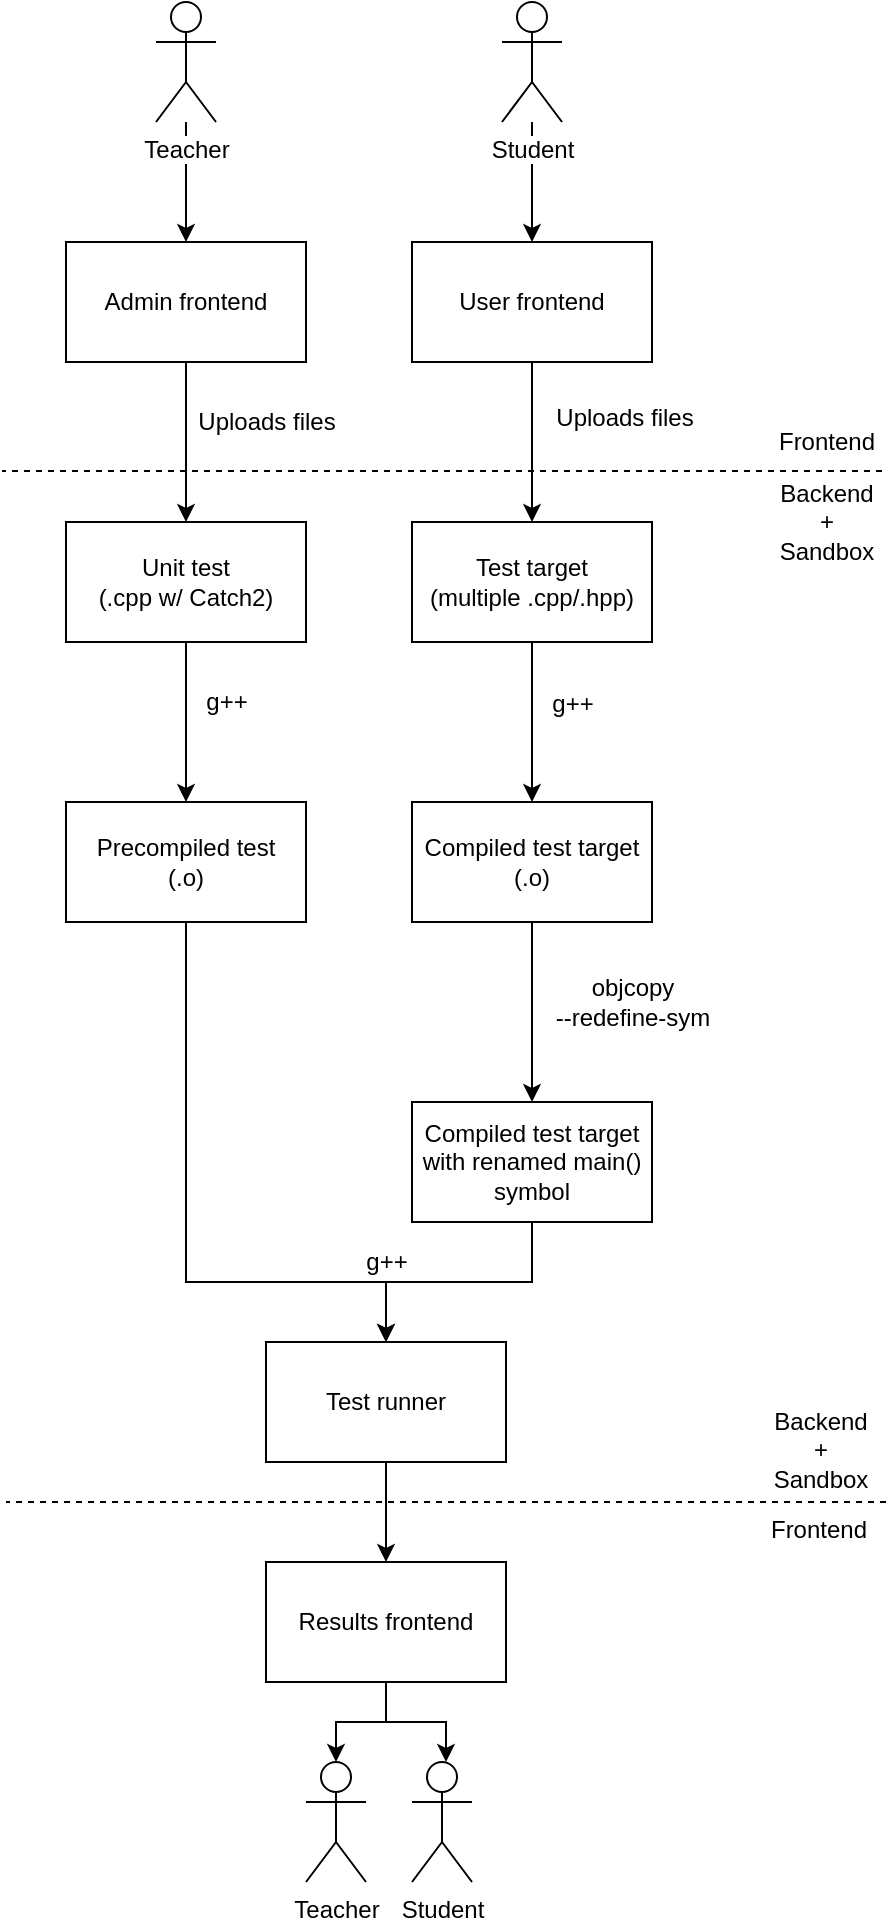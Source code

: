 <mxfile version="12.2.0" type="device" pages="1"><diagram id="9fiNRp4LIdPLhDaHDBNt" name="Page-1"><mxGraphModel dx="805" dy="441" grid="1" gridSize="10" guides="1" tooltips="1" connect="1" arrows="1" fold="1" page="1" pageScale="1" pageWidth="827" pageHeight="1169" math="0" shadow="0"><root><mxCell id="0"/><mxCell id="1" parent="0"/><mxCell id="iC7m7Cq1ihi1IhGLhhPm-21" style="edgeStyle=orthogonalEdgeStyle;rounded=0;orthogonalLoop=1;jettySize=auto;html=1;exitX=0.5;exitY=1;exitDx=0;exitDy=0;entryX=0.5;entryY=0;entryDx=0;entryDy=0;" edge="1" parent="1" source="iC7m7Cq1ihi1IhGLhhPm-1" target="iC7m7Cq1ihi1IhGLhhPm-2"><mxGeometry relative="1" as="geometry"/></mxCell><mxCell id="iC7m7Cq1ihi1IhGLhhPm-34" value="g++" style="text;html=1;resizable=0;points=[];align=center;verticalAlign=middle;labelBackgroundColor=#ffffff;" vertex="1" connectable="0" parent="iC7m7Cq1ihi1IhGLhhPm-21"><mxGeometry x="-0.208" y="-1" relative="1" as="geometry"><mxPoint x="21" y="-1.5" as="offset"/></mxGeometry></mxCell><mxCell id="iC7m7Cq1ihi1IhGLhhPm-1" value="Unit test&lt;br&gt;(.cpp w/ Catch2)" style="rounded=0;whiteSpace=wrap;html=1;" vertex="1" parent="1"><mxGeometry x="70" y="370" width="120" height="60" as="geometry"/></mxCell><mxCell id="iC7m7Cq1ihi1IhGLhhPm-26" style="edgeStyle=orthogonalEdgeStyle;rounded=0;orthogonalLoop=1;jettySize=auto;html=1;entryX=0.5;entryY=0;entryDx=0;entryDy=0;" edge="1" parent="1" source="iC7m7Cq1ihi1IhGLhhPm-2" target="iC7m7Cq1ihi1IhGLhhPm-17"><mxGeometry relative="1" as="geometry"><Array as="points"><mxPoint x="130" y="750"/><mxPoint x="230" y="750"/></Array></mxGeometry></mxCell><mxCell id="iC7m7Cq1ihi1IhGLhhPm-2" value="Precompiled test &lt;br&gt;(.o)" style="rounded=0;whiteSpace=wrap;html=1;" vertex="1" parent="1"><mxGeometry x="70" y="510" width="120" height="60" as="geometry"/></mxCell><mxCell id="iC7m7Cq1ihi1IhGLhhPm-6" style="edgeStyle=orthogonalEdgeStyle;rounded=0;orthogonalLoop=1;jettySize=auto;html=1;" edge="1" parent="1" source="iC7m7Cq1ihi1IhGLhhPm-4" target="iC7m7Cq1ihi1IhGLhhPm-5"><mxGeometry relative="1" as="geometry"/></mxCell><mxCell id="iC7m7Cq1ihi1IhGLhhPm-8" value="g++" style="text;html=1;resizable=0;points=[];align=center;verticalAlign=middle;labelBackgroundColor=#ffffff;" vertex="1" connectable="0" parent="iC7m7Cq1ihi1IhGLhhPm-6"><mxGeometry x="-0.254" y="2" relative="1" as="geometry"><mxPoint x="18" y="0.5" as="offset"/></mxGeometry></mxCell><mxCell id="iC7m7Cq1ihi1IhGLhhPm-4" value="Test target&lt;br&gt;(multiple .cpp/.hpp)" style="rounded=0;whiteSpace=wrap;html=1;" vertex="1" parent="1"><mxGeometry x="243" y="370" width="120" height="60" as="geometry"/></mxCell><mxCell id="iC7m7Cq1ihi1IhGLhhPm-10" style="edgeStyle=orthogonalEdgeStyle;rounded=0;orthogonalLoop=1;jettySize=auto;html=1;entryX=0.5;entryY=0;entryDx=0;entryDy=0;" edge="1" parent="1" source="iC7m7Cq1ihi1IhGLhhPm-5" target="iC7m7Cq1ihi1IhGLhhPm-9"><mxGeometry relative="1" as="geometry"/></mxCell><mxCell id="iC7m7Cq1ihi1IhGLhhPm-14" value="objcopy &lt;br&gt;--redefine-sym" style="text;html=1;resizable=0;points=[];align=center;verticalAlign=middle;labelBackgroundColor=#ffffff;" vertex="1" connectable="0" parent="iC7m7Cq1ihi1IhGLhhPm-10"><mxGeometry x="-0.133" y="1" relative="1" as="geometry"><mxPoint x="49" y="0.5" as="offset"/></mxGeometry></mxCell><mxCell id="iC7m7Cq1ihi1IhGLhhPm-5" value="Compiled test target&lt;br&gt;(.o)" style="rounded=0;whiteSpace=wrap;html=1;" vertex="1" parent="1"><mxGeometry x="243" y="510" width="120" height="60" as="geometry"/></mxCell><mxCell id="iC7m7Cq1ihi1IhGLhhPm-25" style="edgeStyle=orthogonalEdgeStyle;rounded=0;orthogonalLoop=1;jettySize=auto;html=1;exitX=0.5;exitY=1;exitDx=0;exitDy=0;entryX=0.5;entryY=0;entryDx=0;entryDy=0;" edge="1" parent="1" source="iC7m7Cq1ihi1IhGLhhPm-9" target="iC7m7Cq1ihi1IhGLhhPm-17"><mxGeometry relative="1" as="geometry"/></mxCell><mxCell id="iC7m7Cq1ihi1IhGLhhPm-27" value="g++" style="text;html=1;resizable=0;points=[];align=center;verticalAlign=middle;labelBackgroundColor=#ffffff;" vertex="1" connectable="0" parent="iC7m7Cq1ihi1IhGLhhPm-25"><mxGeometry x="0.492" y="1" relative="1" as="geometry"><mxPoint x="-4" y="-11" as="offset"/></mxGeometry></mxCell><mxCell id="iC7m7Cq1ihi1IhGLhhPm-9" value="Compiled test target with renamed main() symbol" style="rounded=0;whiteSpace=wrap;html=1;" vertex="1" parent="1"><mxGeometry x="243" y="660" width="120" height="60" as="geometry"/></mxCell><mxCell id="iC7m7Cq1ihi1IhGLhhPm-42" style="edgeStyle=orthogonalEdgeStyle;rounded=0;orthogonalLoop=1;jettySize=auto;html=1;exitX=0.5;exitY=1;exitDx=0;exitDy=0;entryX=0.5;entryY=0;entryDx=0;entryDy=0;" edge="1" parent="1" source="iC7m7Cq1ihi1IhGLhhPm-17" target="iC7m7Cq1ihi1IhGLhhPm-41"><mxGeometry relative="1" as="geometry"/></mxCell><mxCell id="iC7m7Cq1ihi1IhGLhhPm-17" value="Test runner" style="rounded=0;whiteSpace=wrap;html=1;" vertex="1" parent="1"><mxGeometry x="170" y="780" width="120" height="60" as="geometry"/></mxCell><mxCell id="iC7m7Cq1ihi1IhGLhhPm-31" style="edgeStyle=orthogonalEdgeStyle;rounded=0;orthogonalLoop=1;jettySize=auto;html=1;" edge="1" parent="1" source="iC7m7Cq1ihi1IhGLhhPm-29" target="iC7m7Cq1ihi1IhGLhhPm-30"><mxGeometry relative="1" as="geometry"/></mxCell><mxCell id="iC7m7Cq1ihi1IhGLhhPm-29" value="Teacher" style="shape=umlActor;verticalLabelPosition=bottom;labelBackgroundColor=#ffffff;verticalAlign=top;html=1;" vertex="1" parent="1"><mxGeometry x="115" y="110" width="30" height="60" as="geometry"/></mxCell><mxCell id="iC7m7Cq1ihi1IhGLhhPm-32" style="edgeStyle=orthogonalEdgeStyle;rounded=0;orthogonalLoop=1;jettySize=auto;html=1;entryX=0.5;entryY=0;entryDx=0;entryDy=0;" edge="1" parent="1" source="iC7m7Cq1ihi1IhGLhhPm-30" target="iC7m7Cq1ihi1IhGLhhPm-1"><mxGeometry relative="1" as="geometry"/></mxCell><mxCell id="iC7m7Cq1ihi1IhGLhhPm-39" value="Uploads files" style="text;html=1;resizable=0;points=[];align=center;verticalAlign=middle;labelBackgroundColor=#ffffff;" vertex="1" connectable="0" parent="iC7m7Cq1ihi1IhGLhhPm-32"><mxGeometry x="-0.202" y="1" relative="1" as="geometry"><mxPoint x="39" y="-2" as="offset"/></mxGeometry></mxCell><mxCell id="iC7m7Cq1ihi1IhGLhhPm-30" value="Admin frontend" style="rounded=0;whiteSpace=wrap;html=1;" vertex="1" parent="1"><mxGeometry x="70" y="230" width="120" height="60" as="geometry"/></mxCell><mxCell id="iC7m7Cq1ihi1IhGLhhPm-38" style="edgeStyle=orthogonalEdgeStyle;rounded=0;orthogonalLoop=1;jettySize=auto;html=1;" edge="1" parent="1" source="iC7m7Cq1ihi1IhGLhhPm-35" target="iC7m7Cq1ihi1IhGLhhPm-4"><mxGeometry relative="1" as="geometry"/></mxCell><mxCell id="iC7m7Cq1ihi1IhGLhhPm-35" value="User frontend" style="rounded=0;whiteSpace=wrap;html=1;" vertex="1" parent="1"><mxGeometry x="243" y="230" width="120" height="60" as="geometry"/></mxCell><mxCell id="iC7m7Cq1ihi1IhGLhhPm-37" value="" style="edgeStyle=orthogonalEdgeStyle;rounded=0;orthogonalLoop=1;jettySize=auto;html=1;" edge="1" parent="1" source="iC7m7Cq1ihi1IhGLhhPm-36" target="iC7m7Cq1ihi1IhGLhhPm-35"><mxGeometry relative="1" as="geometry"/></mxCell><mxCell id="iC7m7Cq1ihi1IhGLhhPm-36" value="Student" style="shape=umlActor;verticalLabelPosition=bottom;labelBackgroundColor=#ffffff;verticalAlign=top;html=1;" vertex="1" parent="1"><mxGeometry x="288" y="110" width="30" height="60" as="geometry"/></mxCell><mxCell id="iC7m7Cq1ihi1IhGLhhPm-40" value="Uploads files" style="text;html=1;resizable=0;points=[];align=center;verticalAlign=middle;labelBackgroundColor=#ffffff;" vertex="1" connectable="0" parent="1"><mxGeometry x="310" y="319.905" as="geometry"><mxPoint x="39" y="-2" as="offset"/></mxGeometry></mxCell><mxCell id="iC7m7Cq1ihi1IhGLhhPm-49" style="edgeStyle=orthogonalEdgeStyle;rounded=0;orthogonalLoop=1;jettySize=auto;html=1;exitX=0.5;exitY=1;exitDx=0;exitDy=0;entryX=0.567;entryY=0;entryDx=0;entryDy=0;entryPerimeter=0;" edge="1" parent="1" source="iC7m7Cq1ihi1IhGLhhPm-41" target="iC7m7Cq1ihi1IhGLhhPm-44"><mxGeometry relative="1" as="geometry"/></mxCell><mxCell id="iC7m7Cq1ihi1IhGLhhPm-50" style="edgeStyle=orthogonalEdgeStyle;rounded=0;orthogonalLoop=1;jettySize=auto;html=1;exitX=0.5;exitY=1;exitDx=0;exitDy=0;entryX=0.5;entryY=0;entryDx=0;entryDy=0;entryPerimeter=0;" edge="1" parent="1" source="iC7m7Cq1ihi1IhGLhhPm-41" target="iC7m7Cq1ihi1IhGLhhPm-43"><mxGeometry relative="1" as="geometry"/></mxCell><mxCell id="iC7m7Cq1ihi1IhGLhhPm-41" value="Results frontend" style="rounded=0;whiteSpace=wrap;html=1;" vertex="1" parent="1"><mxGeometry x="170" y="890" width="120" height="60" as="geometry"/></mxCell><mxCell id="iC7m7Cq1ihi1IhGLhhPm-43" value="Teacher" style="shape=umlActor;verticalLabelPosition=bottom;labelBackgroundColor=#ffffff;verticalAlign=top;html=1;" vertex="1" parent="1"><mxGeometry x="190" y="990" width="30" height="60" as="geometry"/></mxCell><mxCell id="iC7m7Cq1ihi1IhGLhhPm-44" value="Student" style="shape=umlActor;verticalLabelPosition=bottom;labelBackgroundColor=#ffffff;verticalAlign=top;html=1;" vertex="1" parent="1"><mxGeometry x="243" y="990" width="30" height="60" as="geometry"/></mxCell><mxCell id="iC7m7Cq1ihi1IhGLhhPm-51" value="" style="endArrow=none;dashed=1;html=1;" edge="1" parent="1"><mxGeometry width="50" height="50" relative="1" as="geometry"><mxPoint x="480" y="860" as="sourcePoint"/><mxPoint x="40" y="860" as="targetPoint"/></mxGeometry></mxCell><mxCell id="iC7m7Cq1ihi1IhGLhhPm-52" value="" style="endArrow=none;dashed=1;html=1;" edge="1" parent="1"><mxGeometry width="50" height="50" relative="1" as="geometry"><mxPoint x="478" y="344.5" as="sourcePoint"/><mxPoint x="38" y="344.5" as="targetPoint"/></mxGeometry></mxCell><mxCell id="iC7m7Cq1ihi1IhGLhhPm-53" value="Frontend" style="text;html=1;resizable=0;points=[];align=center;verticalAlign=middle;labelBackgroundColor=#ffffff;" vertex="1" connectable="0" parent="iC7m7Cq1ihi1IhGLhhPm-52"><mxGeometry x="-0.846" y="2" relative="1" as="geometry"><mxPoint x="5.5" y="-16.5" as="offset"/></mxGeometry></mxCell><mxCell id="iC7m7Cq1ihi1IhGLhhPm-54" value="Backend&lt;br&gt;+&lt;br&gt;Sandbox" style="text;html=1;resizable=0;points=[];align=center;verticalAlign=middle;labelBackgroundColor=#ffffff;" vertex="1" connectable="0" parent="iC7m7Cq1ihi1IhGLhhPm-52"><mxGeometry x="-0.885" y="2" relative="1" as="geometry"><mxPoint x="-3" y="23.5" as="offset"/></mxGeometry></mxCell><mxCell id="iC7m7Cq1ihi1IhGLhhPm-55" value="Frontend" style="text;html=1;resizable=0;points=[];align=center;verticalAlign=middle;labelBackgroundColor=#ffffff;" vertex="1" connectable="0" parent="1"><mxGeometry x="439.786" y="890" as="geometry"><mxPoint x="5.5" y="-16.5" as="offset"/></mxGeometry></mxCell><mxCell id="iC7m7Cq1ihi1IhGLhhPm-56" value="Backend&lt;br&gt;+&lt;br&gt;Sandbox" style="text;html=1;resizable=0;points=[];align=center;verticalAlign=middle;labelBackgroundColor=#ffffff;" vertex="1" connectable="0" parent="1"><mxGeometry x="449.857" y="820" as="geometry"><mxPoint x="-3" y="13.5" as="offset"/></mxGeometry></mxCell></root></mxGraphModel></diagram></mxfile>